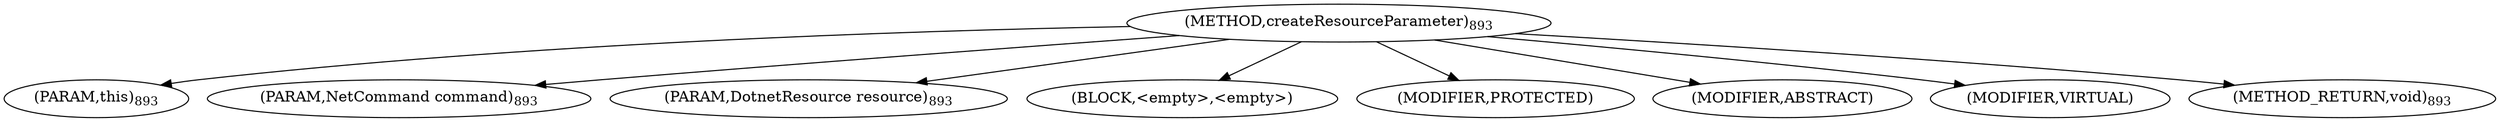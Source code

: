 digraph "createResourceParameter" {  
"1320" [label = <(METHOD,createResourceParameter)<SUB>893</SUB>> ]
"1321" [label = <(PARAM,this)<SUB>893</SUB>> ]
"1322" [label = <(PARAM,NetCommand command)<SUB>893</SUB>> ]
"1323" [label = <(PARAM,DotnetResource resource)<SUB>893</SUB>> ]
"1324" [label = <(BLOCK,&lt;empty&gt;,&lt;empty&gt;)> ]
"1325" [label = <(MODIFIER,PROTECTED)> ]
"1326" [label = <(MODIFIER,ABSTRACT)> ]
"1327" [label = <(MODIFIER,VIRTUAL)> ]
"1328" [label = <(METHOD_RETURN,void)<SUB>893</SUB>> ]
  "1320" -> "1321" 
  "1320" -> "1322" 
  "1320" -> "1323" 
  "1320" -> "1324" 
  "1320" -> "1325" 
  "1320" -> "1326" 
  "1320" -> "1327" 
  "1320" -> "1328" 
}
